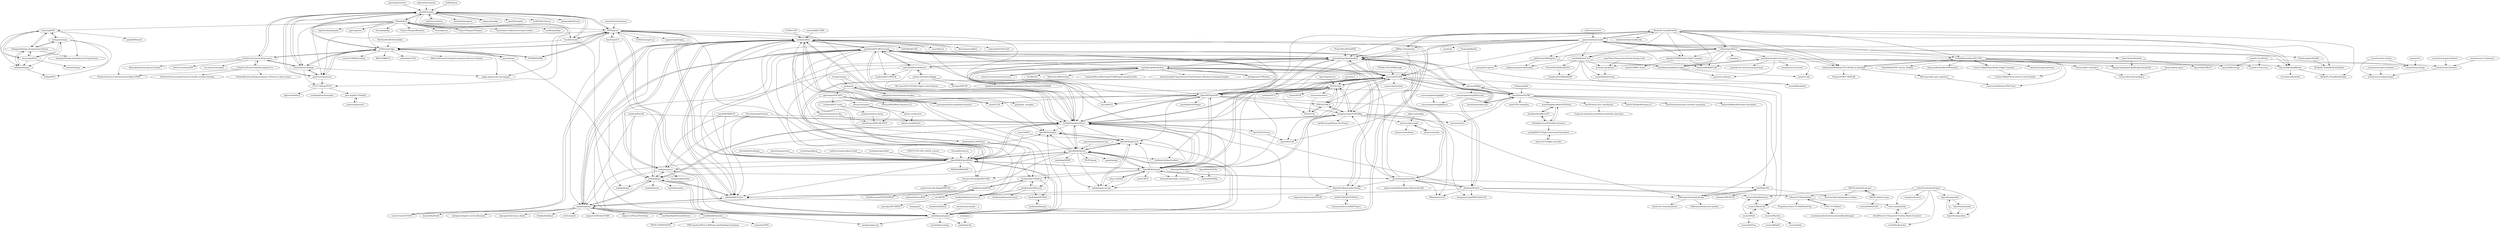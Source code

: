 digraph G {
"rgerum/pylustrator" -> "jonathf/chaospy" ["e"=1]
"tpaviot/oce" -> "DLR-SC/tigl" ["e"=1]
"barbagroup/CFDPython" -> "barbagroup/AeroPython" ["e"=1]
"su2code/SU2" -> "mdolab/adflow" ["e"=1]
"RocketPy-Team/RocketPy" -> "openrocket/openrocket"
"RocketPy-Team/RocketPy" -> "reilleya/openMotor"
"RocketPy-Team/RocketPy" -> "GuidodiPasquo/AeroVECTOR"
"RocketPy-Team/RocketPy" -> "peterdsharpe/AeroSandbox"
"RocketPy-Team/RocketPy" -> "henrystoldt/MAPLEAF"
"RocketPy-Team/RocketPy" -> "SparkyVT/HPR-Rocket-Flight-Computer"
"RocketPy-Team/RocketPy" -> "JSBSim-Team/jsbsim" ["e"=1]
"RocketPy-Team/RocketPy" -> "istellartech/OpenTsiolkovsky" ["e"=1]
"RocketPy-Team/RocketPy" -> "suavecode/SUAVE"
"RocketPy-Team/RocketPy" -> "mathworks/Modeling-TVCd-Rocket-in-Simulink"
"RocketPy-Team/RocketPy" -> "RocketPy-Team/RocketSerializer"
"RocketPy-Team/RocketPy" -> "RocketPy-Team/RocketPaper"
"RocketPy-Team/RocketPy" -> "istellartech/OpenGoddard" ["e"=1]
"RocketPy-Team/RocketPy" -> "davesrocketshop/Rocket"
"RocketPy-Team/RocketPy" -> "sonofeft/RocketCEA"
"JSBSim-Team/jsbsim" -> "peterdsharpe/AeroSandbox" ["e"=1]
"JSBSim-Team/jsbsim" -> "OpenVSP/OpenVSP" ["e"=1]
"JSBSim-Team/jsbsim" -> "suavecode/SUAVE" ["e"=1]
"JSBSim-Team/jsbsim" -> "RocketPy-Team/RocketPy" ["e"=1]
"stanleybak/AeroBenchVVPython" -> "pheidlauf/AeroBenchVV"
"stanleybak/AeroBenchVVPython" -> "EthanJamesLew/f16-flight-dynamics"
"peterdsharpe/AeroSandbox" -> "peterdsharpe/NeuralFoil"
"peterdsharpe/AeroSandbox" -> "suavecode/SUAVE"
"peterdsharpe/AeroSandbox" -> "byuflowlab/FLOWUnsteady"
"peterdsharpe/AeroSandbox" -> "mdolab/OpenAeroStruct"
"peterdsharpe/AeroSandbox" -> "OpenVSP/OpenVSP"
"peterdsharpe/AeroSandbox" -> "camUrban/PteraSoftware"
"peterdsharpe/AeroSandbox" -> "barbagroup/AeroPython"
"peterdsharpe/AeroSandbox" -> "chiefenne/PyAero"
"peterdsharpe/AeroSandbox" -> "sobester/ADRpy"
"peterdsharpe/AeroSandbox" -> "cfsengineering/CEASIOMpy"
"peterdsharpe/AeroSandbox" -> "OpenMDAO/OpenMDAO"
"peterdsharpe/AeroSandbox" -> "OpenMDAO/Aviary"
"peterdsharpe/AeroSandbox" -> "ImperialCollegeLondon/sharpy"
"peterdsharpe/AeroSandbox" -> "mdolab/MACH-Aero"
"peterdsharpe/AeroSandbox" -> "usuaero/MachUpX"
"barbagroup/AeroPython" -> "barbagroup/CFDPython" ["e"=1]
"barbagroup/AeroPython" -> "numerical-mooc/numerical-mooc" ["e"=1]
"barbagroup/AeroPython" -> "peterdsharpe/AeroSandbox"
"barbagroup/AeroPython" -> "mdolab/OpenAeroStruct"
"barbagroup/AeroPython" -> "chiefenne/PyAero"
"barbagroup/AeroPython" -> "suavecode/SUAVE"
"barbagroup/AeroPython" -> "AeroPython/scikit-aero"
"barbagroup/AeroPython" -> "byuflowlab/FLOWUnsteady"
"barbagroup/AeroPython" -> "PyFR/PyFR" ["e"=1]
"barbagroup/AeroPython" -> "su2code/SU2" ["e"=1]
"barbagroup/AeroPython" -> "WaterLily-jl/WaterLily.jl" ["e"=1]
"barbagroup/AeroPython" -> "OpenVSP/OpenVSP"
"barbagroup/AeroPython" -> "UnnamedMoose/BasicOpenFOAMProgrammingTutorials" ["e"=1]
"barbagroup/AeroPython" -> "loliverhennigh/Computational-Fluid-Dynamics-Machine-Learning-Examples" ["e"=1]
"barbagroup/AeroPython" -> "peterdsharpe/NeuralFoil"
"anyoptimization/pymoo" -> "SMTorg/smt" ["e"=1]
"Curious-Nikhil/Tejas-Rocket-Flight-Computer" -> "Curious-Nikhil/Thrust-Vector-Control-Rocket"
"Curious-Nikhil/Tejas-Rocket-Flight-Computer" -> "GuidodiPasquo/AeroVECTOR"
"tirthajyoti/doepy" -> "tirthajyoti/Design-of-experiment-Python"
"tirthajyoti/doepy" -> "tisimst/pyDOE"
"tirthajyoti/doepy" -> "sebhaan/DoEgen"
"tirthajyoti/doepy" -> "statease/dexpy"
"tirthajyoti/doepy" -> "clicumu/pyDOE2"
"tirthajyoti/doepy" -> "relf/pyDOE3"
"PredictiveScienceLab/uq-course" -> "PredictiveScienceLab/data-analytics-se"
"PredictiveScienceLab/uq-course" -> "jonathf/chaospy"
"PredictiveScienceLab/uq-course" -> "simetenn/uncertainpy"
"PredictiveScienceLab/uq-course" -> "PredictiveScienceLab/variational-elliptic-SPDE"
"PredictiveScienceLab/uq-course" -> "SURGroup/UQpy"
"PredictiveScienceLab/uq-course" -> "AlaaLab/deep-learning-uncertainty" ["e"=1]
"PredictiveScienceLab/uq-course" -> "hutec/UncertaintyNN" ["e"=1]
"PredictiveScienceLab/uq-course" -> "cics-nd/cnn-surrogate" ["e"=1]
"mdolab/openconcept" -> "OpenMDAO/pyCycle"
"pydy/pydy" -> "pydy/pydy-tutorial-human-standing"
"pydy/pydy" -> "moorepants/learn-multibody-dynamics"
"pydy/pydy" -> "AeroPython/PyFME"
"pydy/pydy" -> "jgerstmayr/EXUDYN"
"pydy/pydy" -> "OpenMDAO/dymos"
"trelau/pyOCCT" -> "DLR-SC/tigl" ["e"=1]
"SALib/SALib" -> "jonathf/chaospy"
"SALib/SALib" -> "simetenn/uncertainpy"
"SALib/SALib" -> "EmuKit/emukit" ["e"=1]
"SALib/SALib" -> "thouska/spotpy" ["e"=1]
"SALib/SALib" -> "SMTorg/smt"
"SALib/SALib" -> "Project-Platypus/Rhodium" ["e"=1]
"SALib/SALib" -> "Pyomo/pyomo" ["e"=1]
"SALib/SALib" -> "Project-Platypus/Platypus" ["e"=1]
"SALib/SALib" -> "SURGroup/UQpy"
"SALib/SALib" -> "tisimst/pyDOE"
"SALib/SALib" -> "uncertainty-toolbox/uncertainty-toolbox" ["e"=1]
"SALib/SALib" -> "modflowpy/flopy" ["e"=1]
"SALib/SALib" -> "openturns/openturns"
"SALib/SALib" -> "raphaelvallat/pingouin" ["e"=1]
"SALib/SALib" -> "pypest/pyemu" ["e"=1]
"suavecode/SUAVE" -> "OpenVSP/OpenVSP"
"suavecode/SUAVE" -> "peterdsharpe/AeroSandbox"
"suavecode/SUAVE" -> "mdolab/OpenAeroStruct"
"suavecode/SUAVE" -> "cfsengineering/CEASIOMpy"
"suavecode/SUAVE" -> "OpenMDAO/OpenMDAO"
"suavecode/SUAVE" -> "byuflowlab/FLOWUnsteady"
"suavecode/SUAVE" -> "OpenMDAO/Aviary"
"suavecode/SUAVE" -> "suavecode/Tutorials"
"suavecode/SUAVE" -> "sobester/ADRpy"
"suavecode/SUAVE" -> "DLR-SC/tigl"
"suavecode/SUAVE" -> "AeroPython/PyFME"
"suavecode/SUAVE" -> "DARcorporation/xfoil-python"
"suavecode/SUAVE" -> "su2code/SU2" ["e"=1]
"suavecode/SUAVE" -> "DLR-SL/CPACS"
"suavecode/SUAVE" -> "AeroPython/scikit-aero"
"EmuKit/emukit" -> "SMTorg/smt" ["e"=1]
"EmuKit/emukit" -> "jonathf/chaospy" ["e"=1]
"EmuKit/emukit" -> "SURGroup/UQpy" ["e"=1]
"EmuKit/emukit" -> "mdolab/pyoptsparse" ["e"=1]
"mdolab/adflow" -> "mdolab/pygeo"
"mdolab/adflow" -> "mdolab/MACH-Aero"
"mdolab/adflow" -> "mdolab/dafoam"
"mdolab/adflow" -> "ucns3d-team/UCNS3D" ["e"=1]
"mdolab/adflow" -> "mdolab/OpenAeroStruct"
"mdolab/adflow" -> "smdogroup/tacs"
"mdolab/adflow" -> "nasa/CFL3D" ["e"=1]
"mdolab/adflow" -> "mdolab/pyoptsparse"
"mdolab/adflow" -> "OpenMDAO/mphys"
"mdolab/adflow" -> "nasa/cfdtools" ["e"=1]
"mdolab/adflow" -> "byuflowlab/FLOWUnsteady"
"mdolab/adflow" -> "flexi-framework/flexi" ["e"=1]
"mdolab/adflow" -> "andrealani/COOLFluiD" ["e"=1]
"mdolab/adflow" -> "CaNS-World/CaNS" ["e"=1]
"mdolab/adflow" -> "mdolab/pyhyp"
"ytiurin/html5tooltipsjs" -> "OpenMDAO/OpenMDAO" ["e"=1]
"simupy/simupy" -> "pydy/pydy" ["e"=1]
"simupy/simupy" -> "mdolab/OpenAeroStruct" ["e"=1]
"OpenMDAO/dymos" -> "OpenMDAO/OpenMDAO"
"OpenMDAO/dymos" -> "OpenMDAO/pyCycle"
"OpenMDAO/dymos" -> "mdolab/OpenAeroStruct"
"OpenMDAO/dymos" -> "mdolab/pyoptsparse"
"OpenMDAO/dymos" -> "mdolab/adflow"
"OpenMDAO/dymos" -> "OpenMDAO/mphys"
"OpenMDAO/dymos" -> "mdolab/openconcept"
"OpenMDAO/dymos" -> "OpenMDAO/Aviary"
"OpenMDAO/dymos" -> "mdolab/pyXDSM"
"OpenMDAO/dymos" -> "istellartech/OpenGoddard" ["e"=1]
"OpenMDAO/dymos" -> "mdolab/dafoam"
"OpenMDAO/dymos" -> "PSOPT/psopt" ["e"=1]
"OpenMDAO/dymos" -> "mdolab/MACH-Aero"
"OpenMDAO/dymos" -> "mdolab/pygeo"
"OpenMDAO/dymos" -> "mpopt/mpopt" ["e"=1]
"jaden/totp-generator" -> "OpenMDAO/OpenMDAO" ["e"=1]
"uqfoundation/mystic" -> "jonathf/chaospy" ["e"=1]
"mdolab/dafoam" -> "mdolab/adflow"
"mdolab/dafoam" -> "mdolab/MACH-Aero"
"mdolab/dafoam" -> "byuflowlab/FLOWUnsteady"
"mdolab/dafoam" -> "ucns3d-team/UCNS3D" ["e"=1]
"mdolab/dafoam" -> "argonne-lcf/PythonFOAM" ["e"=1]
"mdolab/dafoam" -> "argonne-lcf/TensorFlowFoam" ["e"=1]
"mdolab/dafoam" -> "unicfdlab/libAcoustics"
"mdolab/dafoam" -> "mdolab/pygeo"
"mdolab/dafoam" -> "mdolab/pyoptsparse"
"mdolab/dafoam" -> "unicfdlab/hybridCentralSolvers" ["e"=1]
"mdolab/dafoam" -> "hystrath/hyStrath" ["e"=1]
"mdolab/dafoam" -> "airshaper/adaptive-mesh-refinement"
"mdolab/dafoam" -> "damogranlabs/classy_blocks" ["e"=1]
"mdolab/dafoam" -> "fluiddyn/fluidfoam" ["e"=1]
"mdolab/dafoam" -> "enGits/engrid" ["e"=1]
"MatthewReid854/reliability" -> "SURGroup/UQpy" ["e"=1]
"tirthajyoti/Design-of-experiment-Python" -> "tisimst/pyDOE"
"tirthajyoti/Design-of-experiment-Python" -> "tirthajyoti/doepy"
"tirthajyoti/Design-of-experiment-Python" -> "clicumu/pyDOE2"
"tirthajyoti/Design-of-experiment-Python" -> "sebhaan/DoEgen"
"tirthajyoti/Design-of-experiment-Python" -> "fcampelo/Design-and-Analysis-of-Experiments"
"AeroPython/Curso_AeroPython" -> "Grupo-de-modelado-probabilista/modelado_bayesiano"
"purdue-biorobotics/flappy" -> "camUrban/PteraSoftware"
"purdue-biorobotics/flappy" -> "fdcl-gwu/FWUAV"
"purdue-biorobotics/flappy" -> "xijunke/Conceptual-design-and-application-of-insect-bioinspired-FWMAV"
"purdue-biorobotics/flappy" -> "ML-Lab-of-SLU-EE/LIAC-Flight-Control-System"
"IDEALLab/airfoil-opt-gan" -> "IDEALLab/bezier-gan"
"IDEALLab/airfoil-opt-gan" -> "usuaero/AirfoilDatabase"
"IDEALLab/airfoil-opt-gan" -> "The-Fonz/xfoil-optimization-toolbox"
"OpenMDAO/mphys" -> "OpenMDAO/pyCycle"
"mdolab/pygeo" -> "mdolab/adflow"
"mdolab/pygeo" -> "mdolab/pyoptsparse"
"mdolab/pygeo" -> "mdolab/MACH-Aero"
"mdolab/pygeo" -> "smdogroup/tacs"
"mdolab/pygeo" -> "mdolab/OpenAeroStruct"
"mdolab/pygeo" -> "mdolab/pyspline"
"mdolab/pygeo" -> "mdolab/idwarp"
"mdolab/pygeo" -> "mdolab/pyhyp"
"mdolab/pygeo" -> "mdolab/dafoam"
"tisimst/pyDOE" -> "tirthajyoti/Design-of-experiment-Python"
"tisimst/pyDOE" -> "tirthajyoti/doepy"
"tisimst/pyDOE" -> "clicumu/pyDOE2"
"tisimst/pyDOE" -> "sebhaan/DoEgen"
"tisimst/pyDOE" -> "fcampelo/Design-and-Analysis-of-Experiments"
"tisimst/pyDOE" -> "sahilm89/lhsmdu"
"SparkyVT/HPR-Rocket-Flight-Computer" -> "henrystoldt/MAPLEAF"
"SparkyVT/HPR-Rocket-Flight-Computer" -> "rnickel1/HRAP_Source"
"sonofeft/RocketCEA" -> "mvernacc/proptools"
"sonofeft/RocketCEA" -> "sonofeft/RocketProps"
"sonofeft/RocketCEA" -> "PurdueH2Lab/MatlabCEA"
"sonofeft/RocketCEA" -> "psas/liquid-propellant-engine"
"sonofeft/RocketCEA" -> "sonofeft/RocketIsp"
"sonofeft/RocketCEA" -> "Progdrasil/CEAMatlabAPI"
"reilleya/openMotor" -> "RocketPy-Team/RocketPy"
"reilleya/openMotor" -> "openrocket/openrocket"
"reilleya/openMotor" -> "GuidodiPasquo/AeroVECTOR"
"reilleya/openMotor" -> "davesrocketshop/Rocket"
"reilleya/openMotor" -> "mathworks/Modeling-TVCd-Rocket-in-Simulink"
"reilleya/openMotor" -> "Projeto-Jupiter/SolidPy"
"reilleya/openMotor" -> "sonofeft/RocketCEA"
"reilleya/openMotor" -> "mvernacc/proptools"
"reilleya/openMotor" -> "cmflannery/openrocketengine"
"reilleya/openMotor" -> "gNSortino/OSREngines"
"reilleya/openMotor" -> "psas/liquid-propellant-engine"
"reilleya/openMotor" -> "SparkyVT/HPR-Rocket-Flight-Computer"
"reilleya/openMotor" -> "SpaceTeam/uHoubolt"
"reilleya/openMotor" -> "psas/liquid-engine-test-stand"
"reilleya/openMotor" -> "esa/pykep" ["e"=1]
"mdolab/pyoptsparse" -> "mdolab/pygeo"
"mdolab/pyoptsparse" -> "mdolab/adflow"
"mdolab/pyoptsparse" -> "OpenMDAO/OpenMDAO"
"mdolab/pyoptsparse" -> "mdolab/MACH-Aero"
"mdolab/pyoptsparse" -> "OpenMDAO/dymos"
"mdolab/pyoptsparse" -> "mdolab/OpenAeroStruct"
"mdolab/pyoptsparse" -> "mdolab/dafoam"
"mdolab/pyoptsparse" -> "smdogroup/paropt"
"mdolab/pyoptsparse" -> "smdogroup/tacs"
"mdolab/pyoptsparse" -> "OpenMDAO/pyCycle"
"mdolab/pyoptsparse" -> "SMTorg/smt"
"mdolab/pyoptsparse" -> "madebr/pyOpt"
"mdolab/pyoptsparse" -> "OpenMDAO/mphys"
"mdolab/pyoptsparse" -> "jacobwilliams/slsqp" ["e"=1]
"smdogroup/tacs" -> "smdogroup/funtofem"
"smdogroup/tacs" -> "mdolab/adflow"
"smdogroup/tacs" -> "smdogroup/paropt"
"smdogroup/tacs" -> "mdolab/pygeo"
"mid2SUPAERO/GEBTAero" -> "bennames/AeroComBAT-Project"
"byuflowlab/FLOWVPM.jl" -> "byuflowlab/FLOWUnsteady"
"byuflowlab/FLOWVPM.jl" -> "byuflowlab/VortexLattice.jl"
"byuflowlab/FLOWVPM.jl" -> "byuflowlab/CCBlade.jl"
"mdolab/pyXDSM" -> "mdolab/openconcept"
"cfsengineering/CEASIOMpy" -> "geoffreynyaga/Kenya-One-Project"
"cfsengineering/CEASIOMpy" -> "DLR-SC/tigl"
"cfsengineering/CEASIOMpy" -> "mdolab/OpenAeroStruct"
"cfsengineering/CEASIOMpy" -> "airinnova/pytornado"
"cfsengineering/CEASIOMpy" -> "cfsengineering/GMSH-Airfoil-2D"
"cfsengineering/CEASIOMpy" -> "Mikekiely/wuFoil"
"cfsengineering/CEASIOMpy" -> "DLR-SL/CPACS"
"cfsengineering/CEASIOMpy" -> "OpenMDAO/Aviary"
"cfsengineering/CEASIOMpy" -> "partmor/ezaero"
"cfsengineering/CEASIOMpy" -> "suavecode/SUAVE"
"sobester/ADRpy" -> "convexengineering/SPaircraft"
"sobester/ADRpy" -> "usuaero/MachUpX"
"sobester/ADRpy" -> "peterdsharpe/AeroSandbox"
"sobester/ADRpy" -> "AeroPython/PyFME"
"nasa/T-MATS" -> "OpenMDAO/pyCycle" ["e"=1]
"nasa/T-MATS" -> "OpenMDAO/OpenMDAO" ["e"=1]
"pydy/pydy-tutorial-human-standing" -> "pydy/pydy"
"pydy/pydy-tutorial-human-standing" -> "pydy/pydy_examples"
"oncebot/pushbar.js" -> "OpenMDAO/OpenMDAO" ["e"=1]
"usuaero/MachUpX" -> "usuaero/Pylot"
"usuaero/MachUpX" -> "usuaero/AirfoilDatabase"
"usuaero/MachUpX" -> "usuaero/MachUp"
"cotri/BEMT" -> "kegiljarhus/pyBEMT"
"cotri/BEMT" -> "jamesjhu/APC2BEM"
"DARcorporation/xfoil-python" -> "leal26/AeroPy"
"DARcorporation/xfoil-python" -> "daniel-de-vries/xfoil-python"
"DARcorporation/xfoil-python" -> "DARcorporation/xrotor-python"
"chiefenne/PyAero" -> "peterdsharpe/NeuralFoil"
"chiefenne/PyAero" -> "peterdsharpe/AeroSandbox"
"chiefenne/PyAero" -> "mdolab/OpenAeroStruct"
"chiefenne/PyAero" -> "DARcorporation/xfoil-python"
"chiefenne/PyAero" -> "NAnand-TUD/parablade"
"chiefenne/PyAero" -> "Mikekiely/wuFoil"
"chiefenne/PyAero" -> "usuaero/AirfoilDatabase"
"chiefenne/PyAero" -> "cfsengineering/GMSH-Airfoil-2D"
"chiefenne/PyAero" -> "mdolab/MACH-Aero"
"oresat/oresat-c3-hardware" -> "oresat/oresat-batteries"
"pheidlauf/AeroBenchVV" -> "stanleybak/AeroBenchVVPython"
"pheidlauf/AeroBenchVV" -> "EthanJamesLew/f16-flight-dynamics"
"turbo-sim/AxialOpt" -> "DavidPoves/11-Parameters-Turbine-Blade-Generator"
"SURGroup/UQpy" -> "jonathf/chaospy"
"SURGroup/UQpy" -> "pymor/pymor" ["e"=1]
"SURGroup/UQpy" -> "simetenn/uncertainpy"
"SURGroup/UQpy" -> "SMTorg/smt"
"SURGroup/UQpy" -> "PyDMD/PyDMD" ["e"=1]
"SURGroup/UQpy" -> "Crunch-UQ4MI/neuraluq" ["e"=1]
"SURGroup/UQpy" -> "openturns/openturns"
"SURGroup/UQpy" -> "PredictiveScienceLab/uq-course"
"SURGroup/UQpy" -> "pygpc-polynomial-chaos/pygpc"
"SURGroup/UQpy" -> "RBniCS/RBniCS" ["e"=1]
"SURGroup/UQpy" -> "sandialabs/UQTk"
"SURGroup/UQpy" -> "Willcox-Research-Group/rom-operator-inference-Python3" ["e"=1]
"UCL-CCS/EasyVVUQ" -> "wedeling/EasySurrogate"
"UCL-CCS/EasyVVUQ" -> "psnc-qcg/QCG-PilotJob"
"UCL-CCS/EasyVVUQ" -> "djgroen/FabSim3"
"melanz/cantilever-beam" -> "tmuellersim/MATLAB-ANCF"
"rserban/ANCF_beam" -> "tmuellersim/MATLAB-ANCF"
"rserban/ANCF_beam" -> "melanz/cantilever-beam"
"projectchrono/chrono-flex" -> "tmuellersim/MATLAB-ANCF"
"oresat/oresat-adcs-hardware" -> "oresat/oresat-magnetorquer"
"hysterr/F16-flight-controller" -> "parthp08/F16-Flight-Control-and-Simulation"
"fast-aircraft-design/FAST-OAD" -> "supaero-aircraft-design/FAST-GA"
"multiscale/muscle3" -> "psnc-qcg/QCG-PilotJob"
"psnc-qcg/QCG-PilotJob" -> "multiscale/muscle3"
"oresat/oresat-gps-hardware" -> "oresat/oresat-batteries"
"convexengineering/gpkit" -> "convexengineering/gplibrary"
"esa/pygmo2" -> "mdolab/pyoptsparse" ["e"=1]
"DLR-SC/tigl" -> "DLR-SL/CPACS"
"DLR-SC/tigl" -> "DLR-SC/tixi"
"DLR-SC/tigl" -> "cfsengineering/CEASIOMpy"
"DLR-SC/tigl" -> "trelau/pyOCCT" ["e"=1]
"DLR-SC/tigl" -> "trelau/AFEM" ["e"=1]
"DLR-SC/tigl" -> "mdolab/OpenAeroStruct"
"DLR-SC/tigl" -> "rcenvironment/rce"
"DLR-SC/tigl" -> "OpenVSP/OpenVSP"
"DLR-SC/tigl" -> "aqreed/PyVLM"
"DLR-SC/tigl" -> "suavecode/SUAVE"
"numerical-mooc/numerical-mooc" -> "barbagroup/AeroPython" ["e"=1]
"jonathf/chaospy" -> "simetenn/uncertainpy"
"jonathf/chaospy" -> "UCL-CCS/EasyVVUQ"
"jonathf/chaospy" -> "SURGroup/UQpy"
"jonathf/chaospy" -> "PredictiveScienceLab/uq-course"
"jonathf/chaospy" -> "SALib/SALib"
"jonathf/chaospy" -> "openturns/openturns"
"jonathf/chaospy" -> "pygpc-polynomial-chaos/pygpc"
"jonathf/chaospy" -> "SMTorg/smt"
"jonathf/chaospy" -> "lmfit/uncertainties" ["e"=1]
"jonathf/chaospy" -> "sandialabs/pyapprox"
"jonathf/chaospy" -> "EmuKit/emukit" ["e"=1]
"jonathf/chaospy" -> "sigma-py/quadpy" ["e"=1]
"jonathf/chaospy" -> "jonathf/numpoly"
"jonathf/chaospy" -> "SciML/PolyChaos.jl"
"jonathf/chaospy" -> "joshspeagle/dynesty" ["e"=1]
"tpaviot/pythonocc" -> "DLR-SC/tigl" ["e"=1]
"lmfit/lmfit-py" -> "jonathf/chaospy" ["e"=1]
"ucns3d-team/UCNS3D" -> "mdolab/adflow" ["e"=1]
"byuflowlab/FLOWUnsteady" -> "byuflowlab/FLOWVPM.jl"
"byuflowlab/FLOWUnsteady" -> "byuflowlab/FLOWVLM"
"byuflowlab/FLOWUnsteady" -> "ImperialCollegeLondon/sharpy"
"byuflowlab/FLOWUnsteady" -> "mdolab/OpenAeroStruct"
"byuflowlab/FLOWUnsteady" -> "mdolab/dafoam"
"byuflowlab/FLOWUnsteady" -> "peterdsharpe/AeroSandbox"
"byuflowlab/FLOWUnsteady" -> "byuflowlab/CCBlade.jl"
"byuflowlab/FLOWUnsteady" -> "mdolab/adflow"
"byuflowlab/FLOWUnsteady" -> "mdolab/MACH-Aero"
"byuflowlab/FLOWUnsteady" -> "unicfdlab/libAcoustics"
"byuflowlab/FLOWUnsteady" -> "byuflowlab/VortexLattice.jl"
"byuflowlab/FLOWUnsteady" -> "OpenMDAO/Aviary"
"byuflowlab/FLOWUnsteady" -> "OpenMDAO/mphys"
"byuflowlab/FLOWUnsteady" -> "camUrban/PteraSoftware"
"byuflowlab/FLOWUnsteady" -> "suavecode/SUAVE"
"camUrban/PteraSoftware" -> "purdue-biorobotics/flappy"
"camUrban/PteraSoftware" -> "byuflowlab/FLOWUnsteady"
"camUrban/PteraSoftware" -> "peterdsharpe/AeroSandbox"
"camUrban/PteraSoftware" -> "ImperialCollegeLondon/sharpy"
"camUrban/PteraSoftware" -> "mdolab/OpenAeroStruct"
"camUrban/PteraSoftware" -> "byuflowlab/FLOWVLM"
"camUrban/PteraSoftware" -> "mdolab/MACH-Aero"
"GuidodiPasquo/AeroVECTOR" -> "fszewczyk/tvc-simulator"
"GuidodiPasquo/AeroVECTOR" -> "davesrocketshop/Rocket"
"GuidodiPasquo/AeroVECTOR" -> "Curious-Nikhil/Tejas-Rocket-Flight-Computer"
"GuidodiPasquo/AeroVECTOR" -> "mathworks/Modeling-TVCd-Rocket-in-Simulink"
"GuidodiPasquo/AeroVECTOR" -> "cameronw2002/Anvil-PID-Tuner"
"GuidodiPasquo/AeroVECTOR" -> "Curious-Nikhil/Thrust-Vector-Control-Rocket"
"GuidodiPasquo/AeroVECTOR" -> "bdureau/RocketMotorPIDGimbal"
"GuidodiPasquo/AeroVECTOR" -> "intensite/morgan-firmware"
"GuidodiPasquo/AeroVECTOR" -> "djangovanderplas/LiquidEngineSizingTool"
"GuidodiPasquo/AeroVECTOR" -> "TobiasRothlin/TVC_Sytem_Arduino"
"GuidodiPasquo/AeroVECTOR" -> "henrystoldt/MAPLEAF"
"jgerstmayr/EXUDYN" -> "rserban/ANCF_beam"
"jgerstmayr/EXUDYN" -> "projectchrono/chrono-flex"
"jgerstmayr/EXUDYN" -> "mbsim-env/mbsim"
"jgerstmayr/EXUDYN" -> "HSamei/MultiBody-Dynamics-LG"
"jgerstmayr/EXUDYN" -> "byuflowlab/GXBeam.jl"
"jgerstmayr/EXUDYN" -> "moorepants/learn-multibody-dynamics"
"OpenMDAO/pyCycle" -> "mdolab/openconcept"
"OpenMDAO/pyCycle" -> "OpenMDAO/mphys"
"OpenMDAO/pyCycle" -> "OpenMDAO/dymos"
"mdolab/MACH-Aero" -> "mdolab/adflow"
"mdolab/MACH-Aero" -> "mdolab/pygeo"
"mdolab/MACH-Aero" -> "mdolab/dafoam"
"byuflowlab/GXBeam.jl" -> "byuflowlab/SNOW.jl"
"byuflowlab/GXBeam.jl" -> "byuflowlab/CCBlade.jl"
"byuflowlab/GXBeam.jl" -> "byuflowlab/VortexLattice.jl"
"byuflowlab/GXBeam.jl" -> "byuflowlab/Aeroelasticity.jl"
"usuaero/AirfoilDatabase" -> "usuaero/MachUpX"
"BPS-space/bps-space.github.io" -> "cameronw2002/Anvil-PID-Tuner"
"airinnova/airfoils" -> "airinnova/pytornado"
"kegiljarhus/pyBEMT" -> "cotri/BEMT"
"kegiljarhus/pyBEMT" -> "mihasm/Python-BEM"
"kegiljarhus/pyBEMT" -> "byuflowlab/CCBlade.jl"
"kegiljarhus/pyBEMT" -> "DanWeitsman/VSP2WOPWOP"
"PredictiveScienceLab/data-analytics-se" -> "PredictiveScienceLab/uq-course"
"PredictiveScienceLab/data-analytics-se" -> "PurdueMechanicalEngineering/me-239-intro-to-data-science"
"PredictiveScienceLab/data-analytics-se" -> "PredictiveScienceLab/advanced-scientific-machine-learning"
"PredictiveScienceLab/data-analytics-se" -> "PredictiveScienceLab/variational-elliptic-SPDE"
"PurdueH2Lab/MatlabCEA" -> "Progdrasil/CEAMatlabAPI"
"NAnand-TUD/parablade" -> "GTSL-UC/T-Blade3"
"NAnand-TUD/parablade" -> "turbo-sim/AxialOpt"
"NAnand-TUD/parablade" -> "Propulsion-Power-TU-Delft/NiceProp"
"psas/lv3.0-airframe" -> "psas/lv3.0-recovery"
"psas/lv3.0-airframe" -> "oresat/oresat-design"
"psas/lv3.0-airframe" -> "psas/100km-design"
"usuaero/Pylot" -> "usuaero/MachUpX"
"usuaero/Pylot" -> "usuaero/AirfoilDatabase"
"usuaero/Pylot" -> "usuaero/PyProp"
"nasa/Three-Dimensional-Nozzle-Design-Code" -> "mvernacc/proptools" ["e"=1]
"airinnova/pytornado" -> "airinnova/airfoils"
"airinnova/pytornado" -> "airinnova/aeroframe"
"IDEALLab/bezier-gan" -> "wchen459/PaDGAN"
"IDEALLab/bezier-gan" -> "IDEALLab/airfoil-opt-gan"
"OpenMDAO/POEMs" -> "whatsopt/XDSMjs"
"sonofeft/RocketProps" -> "sonofeft/RocketIsp"
"orbitersim/orbiter" -> "openrocket/openrocket" ["e"=1]
"sunflower-land/sunflower-land" -> "OpenMDAO/OpenMDAO" ["e"=1]
"sebhaan/DoEgen" -> "relf/pyDOE3"
"sebhaan/DoEgen" -> "tirthajyoti/Design-of-experiment-Python"
"OpenVSP/OpenVSP" -> "suavecode/SUAVE"
"OpenVSP/OpenVSP" -> "OpenMDAO/OpenMDAO"
"OpenVSP/OpenVSP" -> "mdolab/OpenAeroStruct"
"OpenVSP/OpenVSP" -> "peterdsharpe/AeroSandbox"
"OpenVSP/OpenVSP" -> "cfsengineering/CEASIOMpy"
"OpenVSP/OpenVSP" -> "OpenMDAO/Aviary"
"OpenVSP/OpenVSP" -> "DLR-SC/tigl"
"OpenVSP/OpenVSP" -> "byuflowlab/FLOWUnsteady"
"OpenVSP/OpenVSP" -> "nasa/CFL3D" ["e"=1]
"OpenVSP/OpenVSP" -> "mdolab/adflow"
"OpenVSP/OpenVSP" -> "OpenMDAO/pyCycle"
"OpenVSP/OpenVSP" -> "su2code/SU2" ["e"=1]
"OpenVSP/OpenVSP" -> "DARcorporation/xfoil-python"
"OpenVSP/OpenVSP" -> "nasa/OpenVSP3Plugin"
"OpenVSP/OpenVSP" -> "DLR-SL/CPACS"
"Prograda/Skybolt" -> "peterdsharpe/AeroSandbox" ["e"=1]
"Prograda/Skybolt" -> "AeroPython/PyFME" ["e"=1]
"lindemer/baldr" -> "AeroPython/PyFME" ["e"=1]
"simetenn/uncertainpy" -> "jonathf/chaospy"
"simetenn/uncertainpy" -> "pygpc-polynomial-chaos/pygpc"
"simetenn/uncertainpy" -> "PredictiveScienceLab/uq-course"
"simetenn/uncertainpy" -> "UCL-CCS/EasyVVUQ"
"simetenn/uncertainpy" -> "SURGroup/UQpy"
"simetenn/uncertainpy" -> "openturns/openturns"
"nicinabox/superslides" -> "OpenMDAO/OpenMDAO" ["e"=1]
"gNSortino/OSREngines" -> "psas/pintle-injector"
"gNSortino/OSREngines" -> "psas/liquid-propellant-engine"
"gNSortino/OSREngines" -> "cmflannery/openrocketengine"
"SteveDoyle2/pyNastran" -> "mdolab/OpenAeroStruct" ["e"=1]
"SteveDoyle2/pyNastran" -> "OpenMDAO/OpenMDAO" ["e"=1]
"SteveDoyle2/pyNastran" -> "smdogroup/tacs" ["e"=1]
"davesrocketshop/Rocket" -> "icl-rocketry/RocketPy"
"davesrocketshop/Rocket" -> "RocketPy-Team/RocketPaper"
"TUDelft-CNS-ATM/bluesky" -> "suavecode/SUAVE" ["e"=1]
"mechmotum/cyipopt" -> "mdolab/pyoptsparse" ["e"=1]
"mathworks/Modeling-TVCd-Rocket-in-Simulink" -> "GuidodiPasquo/AeroVECTOR"
"mathworks/Modeling-TVCd-Rocket-in-Simulink" -> "BPS-space/bps-space.github.io"
"mathworks/Modeling-TVCd-Rocket-in-Simulink" -> "Vinayak-D/MOC-MATLAB"
"dme65/pySOT" -> "SMTorg/smt" ["e"=1]
"dme65/pySOT" -> "mdolab/pyoptsparse" ["e"=1]
"DavidPoves/11-Parameters-Turbine-Blade-Generator" -> "aw329/desktop-dns"
"DavidPoves/11-Parameters-Turbine-Blade-Generator" -> "turbo-sim/AxialOpt"
"CGNS/CGNS" -> "mdolab/adflow" ["e"=1]
"psas/liquid-engine-test-stand" -> "psas/100km-design"
"psas/liquid-engine-test-stand" -> "psas/lv4-mdo"
"psas/liquid-engine-test-stand" -> "psas/lv3.0-recovery"
"psas/liquid-engine-test-stand" -> "psas/liquid-propellant-engine"
"psas/liquid-engine-test-stand" -> "oresat/oresat-batteries"
"psas/liquid-engine-test-stand" -> "psas/electric-feed-system-prototype"
"psas/liquid-engine-test-stand" -> "psas/tsar-software"
"psas/liquid-engine-test-stand" -> "oresat/oresat-structure" ["e"=1]
"nikhil-sethi/xflrpy" -> "airinnova/pytornado"
"DLR-SL/CPACS" -> "DLR-SC/tigl"
"DLR-SL/CPACS" -> "DLR-SC/tixi"
"DLR-SL/CPACS" -> "cfsengineering/CEASIOMpy"
"mbsim-env/mbsim" -> "mbsim-env/hdf5serie"
"mbsim-env/mbsim" -> "mbsim-env/fmatvec"
"parthp08/F16-Flight-Control-and-Simulation" -> "hysterr/F16-flight-controller"
"mbsim-env/fmatvec" -> "mbsim-env/hdf5serie"
"DLR-SC/tixi" -> "DLR-SL/CPACS"
"byuflowlab/SNOW.jl" -> "byuflowlab/Snopt.jl"
"EthanJamesLew/f16-flight-dynamics" -> "pheidlauf/AeroBenchVV"
"EthanJamesLew/f16-flight-dynamics" -> "stanleybak/AeroBenchVVPython"
"EthanJamesLew/f16-flight-dynamics" -> "parthp08/F16-Flight-Control-and-Simulation"
"nasa/NASTRAN-95" -> "mdolab/OpenAeroStruct" ["e"=1]
"nasa/NASTRAN-95" -> "OpenMDAO/OpenMDAO" ["e"=1]
"nasa/NASTRAN-95" -> "smdogroup/tacs" ["e"=1]
"unicfdlab/libAcoustics" -> "FWH-equation/Ffowcs-Williams-and-Hawkings-Equations"
"unicfdlab/libAcoustics" -> "weiqishen/FWH"
"unicfdlab/libAcoustics" -> "WENO-OF/WENOEXT" ["e"=1]
"AeroPython/PyFME" -> "AeroPython/scikit-aero"
"AeroPython/PyFME" -> "AlexS12/FlightMechanics.jl"
"AeroPython/PyFME" -> "aqreed/PyVLM"
"AeroPython/PyFME" -> "AeroPython/Curso_AeroPython"
"AeroPython/PyFME" -> "sobester/ADRpy"
"AeroPython/PyFME" -> "AeroPython/awesome-scientific-computing"
"AeroPython/PyFME" -> "DanIsraelMalta/Helicopter-Simulation" ["e"=1]
"AeroPython/PyFME" -> "partmor/ezaero"
"AeroPython/PyFME" -> "nasa/GTM_DesignSim" ["e"=1]
"AeroPython/PyFME" -> "suavecode/SUAVE"
"AeroPython/PyFME" -> "leal26/AeroPy"
"AeroPython/PyFME" -> "stanleybak/AeroBenchVVPython"
"Project-Platypus/Platypus" -> "SALib/SALib" ["e"=1]
"CERTCC/CVE-2021-44228_scanner" -> "OpenMDAO/OpenMDAO" ["e"=1]
"juanmanzanero/fastest-lap" -> "OpenMDAO/dymos" ["e"=1]
"tumaer/JAXFLUIDS" -> "mdolab/adflow" ["e"=1]
"Projeto-Jupiter/SolidPy" -> "RocketPy-Team/RocketSerializer"
"openturns/openturns" -> "jonathf/chaospy"
"openturns/openturns" -> "UCL-CCS/EasyVVUQ"
"openturns/openturns" -> "simetenn/uncertainpy"
"openturns/openturns" -> "SURGroup/UQpy"
"psas/liquid-propellant-engine" -> "psas/lv4-mdo"
"psas/liquid-propellant-engine" -> "psas/liquid-engine-test-stand"
"psas/liquid-propellant-engine" -> "psas/tsar-software"
"leal26/AeroPy" -> "DARcorporation/xfoil-python"
"leal26/AeroPy" -> "The-Fonz/xfoil-optimization-toolbox"
"leal26/AeroPy" -> "mdolab/CMPLXFOIL"
"bennames/AeroComBAT-Project" -> "mid2SUPAERO/GEBTAero"
"rcenvironment/rce" -> "DLR-SC/tixi"
"fszewczyk/tvc-simulator" -> "fszewczyk/rocket-landing-rl"
"ProjectPhysX/FluidX3D" -> "peterdsharpe/AeroSandbox" ["e"=1]
"OpenOrion/turbodesigner" -> "turbo-sim/AxialOpt"
"OpenOrion/turbodesigner" -> "DavidPoves/11-Parameters-Turbine-Blade-Generator"
"OpenOrion/turbodesigner" -> "nasa/pyturbo-aero"
"OpenOrion/turbodesigner" -> "aw329/desktop-dns"
"OpenOrion/turbodesigner" -> "OpenOrion/parafoil"
"OpenOrion/turbodesigner" -> "NAnand-TUD/parablade"
"OpenOrion/turbodesigner" -> "OpenOrion/paraflow"
"mvernacc/proptools" -> "sonofeft/RocketProps"
"mathLab/PyGeM" -> "mdolab/dafoam" ["e"=1]
"mathLab/PyGeM" -> "mdolab/pygeo" ["e"=1]
"mathLab/PyGeM" -> "mdolab/OpenAeroStruct" ["e"=1]
"whatsopt/WhatsOpt" -> "whatsopt/XDSMjs"
"whatsopt/WhatsOpt" -> "whatsopt/openmdao_extensions"
"OpenVOGEL/Tucan" -> "aqreed/PyVLM"
"mdolab/OpenAeroStruct" -> "cfsengineering/CEASIOMpy"
"mdolab/OpenAeroStruct" -> "mdolab/adflow"
"mdolab/OpenAeroStruct" -> "OpenMDAO/OpenMDAO"
"mdolab/OpenAeroStruct" -> "byuflowlab/FLOWUnsteady"
"mdolab/OpenAeroStruct" -> "suavecode/SUAVE"
"mdolab/OpenAeroStruct" -> "mdolab/pygeo"
"mdolab/OpenAeroStruct" -> "mdolab/openconcept"
"mdolab/OpenAeroStruct" -> "OpenMDAO/Aviary"
"mdolab/OpenAeroStruct" -> "mdolab/MACH-Aero"
"mdolab/OpenAeroStruct" -> "OpenVSP/OpenVSP"
"mdolab/OpenAeroStruct" -> "peterdsharpe/AeroSandbox"
"mdolab/OpenAeroStruct" -> "OpenMDAO/dymos"
"mdolab/OpenAeroStruct" -> "OpenMDAO/mphys"
"mdolab/OpenAeroStruct" -> "OpenMDAO/pyCycle"
"mdolab/OpenAeroStruct" -> "OpenVOGEL/Tucan"
"fszewczyk/ray-space" -> "fszewczyk/rocket-landing-rl"
"usuaero/MachUp" -> "usuaero/BladeX"
"usuaero/MachUp" -> "usuaero/Optix"
"byuflowlab/CCBlade.jl" -> "byuflowlab/SNOW.jl"
"byuflowlab/CCBlade.jl" -> "byuflowlab/VortexLattice.jl"
"byuflowlab/CCBlade.jl" -> "kegiljarhus/pyBEMT"
"byuflowlab/CCBlade.jl" -> "byuflowlab/GXBeam.jl"
"oresat/reaction-wheels" -> "oresat/oresat-magnetorquer"
"oresat/reaction-wheels" -> "oresat/oresat-design"
"OpenOrion/parafoil" -> "OpenOrion/paraflow"
"OpenOrion/parafoil" -> "OpenOrion/meshql"
"SpaceTeam/uHoubolt" -> "SpaceTeam/ORLEG"
"SpaceTeam/uHoubolt" -> "djangovanderplas/LiquidEngineSizingTool"
"byuflowlab/VortexLattice.jl" -> "byuflowlab/Xfoil.jl"
"psas/av4-fc" -> "oresat/oresat-design"
"clicumu/pyDOE2" -> "tisimst/pyDOE"
"clicumu/pyDOE2" -> "tirthajyoti/Design-of-experiment-Python"
"clicumu/pyDOE2" -> "tirthajyoti/doepy"
"clicumu/pyDOE2" -> "sebhaan/DoEgen"
"clicumu/pyDOE2" -> "statease/dexpy"
"openrocket/openrocket" -> "RocketPy-Team/RocketPy"
"openrocket/openrocket" -> "reilleya/openMotor"
"openrocket/openrocket" -> "GuidodiPasquo/AeroVECTOR"
"openrocket/openrocket" -> "suavecode/SUAVE"
"openrocket/openrocket" -> "davesrocketshop/Rocket"
"openrocket/openrocket" -> "JSBSim-Team/jsbsim" ["e"=1]
"openrocket/openrocket" -> "nasa/trick" ["e"=1]
"openrocket/openrocket" -> "SparkyVT/HPR-Rocket-Flight-Computer"
"openrocket/openrocket" -> "OpenVSP/OpenVSP"
"openrocket/openrocket" -> "sonofeft/RocketCEA"
"openrocket/openrocket" -> "peterdsharpe/AeroSandbox"
"openrocket/openrocket" -> "mathworks/Modeling-TVCd-Rocket-in-Simulink"
"openrocket/openrocket" -> "OpenMDAO/OpenMDAO"
"openrocket/openrocket" -> "henrystoldt/MAPLEAF"
"openrocket/openrocket" -> "gNSortino/OSREngines"
"sigma-py/quadpy" -> "jonathf/chaospy" ["e"=1]
"peterdsharpe/NeuralFoil" -> "peterdsharpe/AeroSandbox"
"peterdsharpe/NeuralFoil" -> "Mikekiely/wuFoil"
"peterdsharpe/NeuralFoil" -> "chiefenne/PyAero"
"peterdsharpe/NeuralFoil" -> "OpenMDAO/Aviary"
"peterdsharpe/NeuralFoil" -> "ImperialCollegeLondon/sharpy"
"peterdsharpe/NeuralFoil" -> "leal26/AeroPy"
"peterdsharpe/NeuralFoil" -> "byuflowlab/FLOWUnsteady"
"peterdsharpe/NeuralFoil" -> "cfsengineering/CEASIOMpy"
"peterdsharpe/NeuralFoil" -> "atharvaaalok/Airfoil-Shape-Optimization-RL" ["e"=1]
"OpenOrion/paraflow" -> "OpenOrion/parafoil"
"OpenMDAO/OpenMDAO" -> "OpenMDAO/dymos"
"OpenMDAO/OpenMDAO" -> "mdolab/OpenAeroStruct"
"OpenMDAO/OpenMDAO" -> "OpenMDAO/Aviary"
"OpenMDAO/OpenMDAO" -> "OpenVSP/OpenVSP"
"OpenMDAO/OpenMDAO" -> "mdolab/pyoptsparse"
"OpenMDAO/OpenMDAO" -> "OpenMDAO/pyCycle"
"OpenMDAO/OpenMDAO" -> "suavecode/SUAVE"
"OpenMDAO/OpenMDAO" -> "OpenMDAO/mphys"
"OpenMDAO/OpenMDAO" -> "SMTorg/smt"
"OpenMDAO/OpenMDAO" -> "mdolab/adflow"
"OpenMDAO/OpenMDAO" -> "mdolab/dafoam"
"OpenMDAO/OpenMDAO" -> "mdolab/MACH-Aero"
"OpenMDAO/OpenMDAO" -> "smdogroup/tacs"
"OpenMDAO/OpenMDAO" -> "fast-aircraft-design/FAST-OAD"
"OpenMDAO/OpenMDAO" -> "WISDEM/WISDEM" ["e"=1]
"AeroPython/scikit-aero" -> "AeroPython/PyFME"
"oresat/oresat-batteries" -> "oresat/oresat-magnetorquer"
"OpenOrion/meshql" -> "OpenOrion/paraflow"
"aw329/desktop-dns" -> "DavidPoves/11-Parameters-Turbine-Blade-Generator"
"lmfit/uncertainties" -> "jonathf/chaospy" ["e"=1]
"freeotp/freeotp-ios" -> "OpenMDAO/OpenMDAO" ["e"=1]
"ideas-um/FAST" -> "OpenMDAO/Aviary"
"ideas-um/FAST" -> "mdolab/openconcept"
"OpenMDAO/Aviary" -> "fast-aircraft-design/FAST-OAD"
"OpenMDAO/Aviary" -> "OpenMDAO/OpenMDAO"
"OpenMDAO/Aviary" -> "cfsengineering/CEASIOMpy"
"OpenMDAO/Aviary" -> "OpenMDAO/mphys"
"OpenMDAO/Aviary" -> "mdolab/OpenAeroStruct"
"OpenMDAO/Aviary" -> "ideas-um/FAST"
"OpenMDAO/Aviary" -> "byuflowlab/FLOWUnsteady"
"OpenMDAO/Aviary" -> "byuflowlab/CCBlade.jl"
"OpenMDAO/Aviary" -> "OpenMDAO/pyCycle"
"OpenMDAO/Aviary" -> "peterdsharpe/NeuralFoil"
"OpenMDAO/Aviary" -> "OpenMDAO/dymos"
"OpenMDAO/Aviary" -> "mdolab/openconcept"
"OpenMDAO/Aviary" -> "whatsopt/openmdao_extensions"
"OpenMDAO/Aviary" -> "OpenVSP/OpenVSP"
"OpenMDAO/Aviary" -> "nasa/UQPCE"
"SMTorg/smt" -> "dme65/pySOT" ["e"=1]
"SMTorg/smt" -> "OpenMDAO/OpenMDAO"
"SMTorg/smt" -> "mdolab/pyoptsparse"
"SMTorg/smt" -> "jonathf/chaospy"
"SMTorg/smt" -> "SURGroup/UQpy"
"SMTorg/smt" -> "EmuKit/emukit" ["e"=1]
"SMTorg/smt" -> "SciML/Surrogates.jl" ["e"=1]
"SMTorg/smt" -> "mdolab/dafoam"
"SMTorg/smt" -> "PyDMD/PyDMD" ["e"=1]
"SMTorg/smt" -> "mdolab/OpenAeroStruct"
"SMTorg/smt" -> "capaulson/pyKriging" ["e"=1]
"SMTorg/smt" -> "openturns/openturns"
"SMTorg/smt" -> "fast-aircraft-design/FAST-OAD"
"SMTorg/smt" -> "OpenMDAO/Aviary"
"SMTorg/smt" -> "mdolab/adflow"
"GTSL-UC/T-Blade3" -> "ionutalexandru/TurbomachineryBladeDesigner"
"GTSL-UC/T-Blade3" -> "NAnand-TUD/parablade"
"ImperialCollegeLondon/sharpy" -> "byuflowlab/FLOWUnsteady"
"ImperialCollegeLondon/sharpy" -> "ImperialCollegeLondon/UVLM"
"ImperialCollegeLondon/sharpy" -> "mid2SUPAERO/GEBTAero"
"ImperialCollegeLondon/sharpy" -> "byuflowlab/VortexLattice.jl"
"convexengineering/SPaircraft" -> "convexengineering/gplibrary"
"esa/pagmo" -> "madebr/pyOpt" ["e"=1]
"byuflowlab/Snopt.jl" -> "byuflowlab/SNOW.jl"
"nasa/CFL3D" -> "mdolab/adflow" ["e"=1]
"PyDMD/PyDMD" -> "SURGroup/UQpy" ["e"=1]
"PyDMD/PyDMD" -> "SMTorg/smt" ["e"=1]
"pymor/pymor" -> "SURGroup/UQpy" ["e"=1]
"pymor/pymor" -> "mdolab/pygeo" ["e"=1]
"ionutalexandru/TurbomachineryBladeDesigner" -> "GTSL-UC/T-Blade3"
"rgerum/pylustrator" ["l"="22.011,14.55", "c"=267]
"jonathf/chaospy" ["l"="62.585,-2.251"]
"tpaviot/oce" ["l"="61.516,0.001", "c"=606]
"DLR-SC/tigl" ["l"="62.837,-2.2"]
"barbagroup/CFDPython" ["l"="63.48,-2.809", "c"=1090]
"barbagroup/AeroPython" ["l"="62.801,-2.163"]
"su2code/SU2" ["l"="63.171,-1.565", "c"=175]
"mdolab/adflow" ["l"="62.74,-2.24"]
"RocketPy-Team/RocketPy" ["l"="62.867,-2.323"]
"openrocket/openrocket" ["l"="62.852,-2.303"]
"reilleya/openMotor" ["l"="62.9,-2.356"]
"GuidodiPasquo/AeroVECTOR" ["l"="62.861,-2.384"]
"peterdsharpe/AeroSandbox" ["l"="62.786,-2.194"]
"henrystoldt/MAPLEAF" ["l"="62.859,-2.344"]
"SparkyVT/HPR-Rocket-Flight-Computer" ["l"="62.893,-2.318"]
"JSBSim-Team/jsbsim" ["l"="63.086,-3.015", "c"=1300]
"istellartech/OpenTsiolkovsky" ["l"="61.21,14.71", "c"=480]
"suavecode/SUAVE" ["l"="62.815,-2.2"]
"mathworks/Modeling-TVCd-Rocket-in-Simulink" ["l"="62.846,-2.364"]
"RocketPy-Team/RocketSerializer" ["l"="62.874,-2.363"]
"RocketPy-Team/RocketPaper" ["l"="62.888,-2.335"]
"istellartech/OpenGoddard" ["l"="61.264,14.746", "c"=480]
"davesrocketshop/Rocket" ["l"="62.876,-2.347"]
"sonofeft/RocketCEA" ["l"="62.915,-2.369"]
"OpenVSP/OpenVSP" ["l"="62.805,-2.224"]
"stanleybak/AeroBenchVVPython" ["l"="62.952,-2.16"]
"pheidlauf/AeroBenchVV" ["l"="62.978,-2.16"]
"EthanJamesLew/f16-flight-dynamics" ["l"="62.986,-2.173"]
"peterdsharpe/NeuralFoil" ["l"="62.765,-2.173"]
"byuflowlab/FLOWUnsteady" ["l"="62.788,-2.217"]
"mdolab/OpenAeroStruct" ["l"="62.771,-2.216"]
"camUrban/PteraSoftware" ["l"="62.781,-2.173"]
"chiefenne/PyAero" ["l"="62.758,-2.146"]
"sobester/ADRpy" ["l"="62.805,-2.138"]
"cfsengineering/CEASIOMpy" ["l"="62.808,-2.18"]
"OpenMDAO/OpenMDAO" ["l"="62.757,-2.237"]
"OpenMDAO/Aviary" ["l"="62.778,-2.228"]
"ImperialCollegeLondon/sharpy" ["l"="62.757,-2.19"]
"mdolab/MACH-Aero" ["l"="62.748,-2.214"]
"usuaero/MachUpX" ["l"="62.735,-2.118"]
"numerical-mooc/numerical-mooc" ["l"="63.53,-2.804", "c"=1090]
"AeroPython/scikit-aero" ["l"="62.843,-2.156"]
"PyFR/PyFR" ["l"="63.226,-1.553", "c"=175]
"WaterLily-jl/WaterLily.jl" ["l"="22.13,16.87", "c"=77]
"UnnamedMoose/BasicOpenFOAMProgrammingTutorials" ["l"="63.479,-2.731", "c"=1090]
"loliverhennigh/Computational-Fluid-Dynamics-Machine-Learning-Examples" ["l"="63.503,-2.589", "c"=1090]
"anyoptimization/pymoo" ["l"="49.932,26.038", "c"=759]
"SMTorg/smt" ["l"="62.674,-2.247"]
"Curious-Nikhil/Tejas-Rocket-Flight-Computer" ["l"="62.859,-2.414"]
"Curious-Nikhil/Thrust-Vector-Control-Rocket" ["l"="62.873,-2.421"]
"tirthajyoti/doepy" ["l"="62.431,-2.383"]
"tirthajyoti/Design-of-experiment-Python" ["l"="62.456,-2.391"]
"tisimst/pyDOE" ["l"="62.469,-2.366"]
"sebhaan/DoEgen" ["l"="62.438,-2.401"]
"statease/dexpy" ["l"="62.412,-2.367"]
"clicumu/pyDOE2" ["l"="62.442,-2.369"]
"relf/pyDOE3" ["l"="62.412,-2.404"]
"PredictiveScienceLab/uq-course" ["l"="62.551,-2.254"]
"PredictiveScienceLab/data-analytics-se" ["l"="62.507,-2.255"]
"simetenn/uncertainpy" ["l"="62.572,-2.268"]
"PredictiveScienceLab/variational-elliptic-SPDE" ["l"="62.524,-2.251"]
"SURGroup/UQpy" ["l"="62.608,-2.254"]
"AlaaLab/deep-learning-uncertainty" ["l"="22.472,15.413", "c"=977]
"hutec/UncertaintyNN" ["l"="22.417,15.356", "c"=977]
"cics-nd/cnn-surrogate" ["l"="21.816,16.143", "c"=516]
"mdolab/openconcept" ["l"="62.791,-2.26"]
"OpenMDAO/pyCycle" ["l"="62.774,-2.261"]
"pydy/pydy" ["l"="62.907,-2.142"]
"pydy/pydy-tutorial-human-standing" ["l"="62.927,-2.105"]
"moorepants/learn-multibody-dynamics" ["l"="62.949,-2.119"]
"AeroPython/PyFME" ["l"="62.859,-2.139"]
"jgerstmayr/EXUDYN" ["l"="62.973,-2.131"]
"OpenMDAO/dymos" ["l"="62.775,-2.244"]
"trelau/pyOCCT" ["l"="61.541,0.007", "c"=606]
"SALib/SALib" ["l"="62.572,-2.301"]
"EmuKit/emukit" ["l"="45.881,26.165", "c"=68]
"thouska/spotpy" ["l"="39.998,25.116", "c"=1301]
"Project-Platypus/Rhodium" ["l"="49.922,25.968", "c"=759]
"Pyomo/pyomo" ["l"="50.941,25.899", "c"=743]
"Project-Platypus/Platypus" ["l"="49.901,26.015", "c"=759]
"uncertainty-toolbox/uncertainty-toolbox" ["l"="22.523,15.408", "c"=977]
"modflowpy/flopy" ["l"="40.067,25.07", "c"=1301]
"openturns/openturns" ["l"="62.599,-2.271"]
"raphaelvallat/pingouin" ["l"="45.23,26.4", "c"=68]
"pypest/pyemu" ["l"="40.038,25.062", "c"=1301]
"suavecode/Tutorials" ["l"="62.852,-2.177"]
"DARcorporation/xfoil-python" ["l"="62.786,-2.141"]
"DLR-SL/CPACS" ["l"="62.836,-2.183"]
"mdolab/pyoptsparse" ["l"="62.725,-2.252"]
"mdolab/pygeo" ["l"="62.74,-2.261"]
"mdolab/dafoam" ["l"="62.727,-2.23"]
"ucns3d-team/UCNS3D" ["l"="63.247,-1.549", "c"=175]
"smdogroup/tacs" ["l"="62.715,-2.269"]
"nasa/CFL3D" ["l"="63.181,-1.543", "c"=175]
"OpenMDAO/mphys" ["l"="62.759,-2.257"]
"nasa/cfdtools" ["l"="63.179,-1.613", "c"=175]
"flexi-framework/flexi" ["l"="63.269,-1.539", "c"=175]
"andrealani/COOLFluiD" ["l"="63.229,-1.57", "c"=175]
"CaNS-World/CaNS" ["l"="63.294,-1.576", "c"=175]
"mdolab/pyhyp" ["l"="62.727,-2.285"]
"ytiurin/html5tooltipsjs" ["l"="22.506,-27.177", "c"=28]
"simupy/simupy" ["l"="62.418,34.835", "c"=405]
"mdolab/pyXDSM" ["l"="62.798,-2.286"]
"PSOPT/psopt" ["l"="61.396,14.837", "c"=480]
"mpopt/mpopt" ["l"="61.306,14.784", "c"=480]
"jaden/totp-generator" ["l"="-43.945,-29.116", "c"=3]
"uqfoundation/mystic" ["l"="49.816,25.933", "c"=759]
"argonne-lcf/PythonFOAM" ["l"="63.456,-2.668", "c"=1090]
"argonne-lcf/TensorFlowFoam" ["l"="63.483,-2.653", "c"=1090]
"unicfdlab/libAcoustics" ["l"="62.755,-2.292"]
"unicfdlab/hybridCentralSolvers" ["l"="63.405,-2.735", "c"=1090]
"hystrath/hyStrath" ["l"="63.247,-1.628", "c"=175]
"airshaper/adaptive-mesh-refinement" ["l"="62.684,-2.206"]
"damogranlabs/classy_blocks" ["l"="63.424,-2.718", "c"=1090]
"fluiddyn/fluidfoam" ["l"="63.46,-2.684", "c"=1090]
"enGits/engrid" ["l"="63.28,-1.642", "c"=175]
"MatthewReid854/reliability" ["l"="63.574,-1.253", "c"=175]
"fcampelo/Design-and-Analysis-of-Experiments" ["l"="62.48,-2.404"]
"AeroPython/Curso_AeroPython" ["l"="62.893,-2.08"]
"Grupo-de-modelado-probabilista/modelado_bayesiano" ["l"="62.908,-2.05"]
"purdue-biorobotics/flappy" ["l"="62.802,-2.101"]
"fdcl-gwu/FWUAV" ["l"="62.809,-2.068"]
"xijunke/Conceptual-design-and-application-of-insect-bioinspired-FWMAV" ["l"="62.798,-2.073"]
"ML-Lab-of-SLU-EE/LIAC-Flight-Control-System" ["l"="62.816,-2.078"]
"IDEALLab/airfoil-opt-gan" ["l"="62.715,-2.054"]
"IDEALLab/bezier-gan" ["l"="62.698,-2.033"]
"usuaero/AirfoilDatabase" ["l"="62.728,-2.098"]
"The-Fonz/xfoil-optimization-toolbox" ["l"="62.747,-2.071"]
"mdolab/pyspline" ["l"="62.721,-2.31"]
"mdolab/idwarp" ["l"="62.735,-2.299"]
"sahilm89/lhsmdu" ["l"="62.45,-2.336"]
"rnickel1/HRAP_Source" ["l"="62.921,-2.305"]
"mvernacc/proptools" ["l"="62.934,-2.371"]
"sonofeft/RocketProps" ["l"="62.944,-2.386"]
"PurdueH2Lab/MatlabCEA" ["l"="62.935,-2.405"]
"psas/liquid-propellant-engine" ["l"="62.952,-2.369"]
"sonofeft/RocketIsp" ["l"="62.93,-2.39"]
"Progdrasil/CEAMatlabAPI" ["l"="62.921,-2.397"]
"Projeto-Jupiter/SolidPy" ["l"="62.891,-2.381"]
"cmflannery/openrocketengine" ["l"="62.937,-2.349"]
"gNSortino/OSREngines" ["l"="62.924,-2.333"]
"SpaceTeam/uHoubolt" ["l"="62.905,-2.408"]
"psas/liquid-engine-test-stand" ["l"="62.975,-2.393"]
"esa/pykep" ["l"="19.451,14.789", "c"=641]
"smdogroup/paropt" ["l"="62.697,-2.279"]
"madebr/pyOpt" ["l"="62.697,-2.309"]
"jacobwilliams/slsqp" ["l"="62.607,-0.674", "c"=953]
"smdogroup/funtofem" ["l"="62.681,-2.296"]
"mid2SUPAERO/GEBTAero" ["l"="62.714,-2.162"]
"bennames/AeroComBAT-Project" ["l"="62.696,-2.149"]
"byuflowlab/FLOWVPM.jl" ["l"="62.832,-2.235"]
"byuflowlab/VortexLattice.jl" ["l"="62.843,-2.221"]
"byuflowlab/CCBlade.jl" ["l"="62.873,-2.224"]
"geoffreynyaga/Kenya-One-Project" ["l"="62.825,-2.131"]
"airinnova/pytornado" ["l"="62.839,-2.091"]
"cfsengineering/GMSH-Airfoil-2D" ["l"="62.774,-2.133"]
"Mikekiely/wuFoil" ["l"="62.775,-2.153"]
"partmor/ezaero" ["l"="62.836,-2.141"]
"convexengineering/SPaircraft" ["l"="62.772,-2.064"]
"nasa/T-MATS" ["l"="62.882,-1.45", "c"=175]
"pydy/pydy_examples" ["l"="62.944,-2.08"]
"oncebot/pushbar.js" ["l"="-43.925,-29.069", "c"=3]
"usuaero/Pylot" ["l"="62.707,-2.104"]
"usuaero/MachUp" ["l"="62.691,-2.08"]
"cotri/BEMT" ["l"="62.959,-2.247"]
"kegiljarhus/pyBEMT" ["l"="62.925,-2.24"]
"jamesjhu/APC2BEM" ["l"="62.988,-2.251"]
"leal26/AeroPy" ["l"="62.785,-2.115"]
"daniel-de-vries/xfoil-python" ["l"="62.771,-2.102"]
"DARcorporation/xrotor-python" ["l"="62.761,-2.114"]
"NAnand-TUD/parablade" ["l"="62.771,-2.013"]
"oresat/oresat-c3-hardware" ["l"="63.047,-2.401"]
"oresat/oresat-batteries" ["l"="63.027,-2.412"]
"turbo-sim/AxialOpt" ["l"="62.784,-1.969"]
"DavidPoves/11-Parameters-Turbine-Blade-Generator" ["l"="62.795,-1.951"]
"pymor/pymor" ["l"="63.076,-1.71", "c"=175]
"PyDMD/PyDMD" ["l"="21.722,15.753", "c"=516]
"Crunch-UQ4MI/neuraluq" ["l"="46.313,25.986", "c"=68]
"pygpc-polynomial-chaos/pygpc" ["l"="62.599,-2.288"]
"RBniCS/RBniCS" ["l"="63.069,-1.725", "c"=175]
"sandialabs/UQTk" ["l"="62.605,-2.214"]
"Willcox-Research-Group/rom-operator-inference-Python3" ["l"="63.038,-1.794", "c"=175]
"UCL-CCS/EasyVVUQ" ["l"="62.551,-2.231"]
"wedeling/EasySurrogate" ["l"="62.524,-2.223"]
"psnc-qcg/QCG-PilotJob" ["l"="62.513,-2.207"]
"djgroen/FabSim3" ["l"="62.534,-2.204"]
"melanz/cantilever-beam" ["l"="63.049,-2.122"]
"tmuellersim/MATLAB-ANCF" ["l"="63.032,-2.114"]
"rserban/ANCF_beam" ["l"="63.022,-2.129"]
"projectchrono/chrono-flex" ["l"="63.007,-2.119"]
"oresat/oresat-adcs-hardware" ["l"="63.073,-2.448"]
"oresat/oresat-magnetorquer" ["l"="63.05,-2.439"]
"hysterr/F16-flight-controller" ["l"="63.037,-2.18"]
"parthp08/F16-Flight-Control-and-Simulation" ["l"="63.019,-2.179"]
"fast-aircraft-design/FAST-OAD" ["l"="62.707,-2.243"]
"supaero-aircraft-design/FAST-GA" ["l"="62.676,-2.272"]
"multiscale/muscle3" ["l"="62.494,-2.194"]
"oresat/oresat-gps-hardware" ["l"="63.053,-2.42"]
"convexengineering/gpkit" ["l"="62.713,-1.979"]
"convexengineering/gplibrary" ["l"="62.741,-2.019"]
"esa/pygmo2" ["l"="49.88,25.991", "c"=759]
"DLR-SC/tixi" ["l"="62.864,-2.19"]
"trelau/AFEM" ["l"="61.603,-0.037", "c"=606]
"rcenvironment/rce" ["l"="62.881,-2.197"]
"aqreed/PyVLM" ["l"="62.869,-2.173"]
"lmfit/uncertainties" ["l"="21.942,14.535", "c"=267]
"sandialabs/pyapprox" ["l"="62.538,-2.278"]
"sigma-py/quadpy" ["l"="62.791,0.319", "c"=403]
"jonathf/numpoly" ["l"="62.578,-2.226"]
"SciML/PolyChaos.jl" ["l"="62.565,-2.201"]
"joshspeagle/dynesty" ["l"="21.937,14.333", "c"=267]
"tpaviot/pythonocc" ["l"="61.531,-0.007", "c"=606]
"lmfit/lmfit-py" ["l"="21.898,14.563", "c"=267]
"byuflowlab/FLOWVLM" ["l"="62.819,-2.217"]
"fszewczyk/tvc-simulator" ["l"="62.86,-2.441"]
"cameronw2002/Anvil-PID-Tuner" ["l"="62.835,-2.403"]
"bdureau/RocketMotorPIDGimbal" ["l"="62.842,-2.42"]
"intensite/morgan-firmware" ["l"="62.871,-2.404"]
"djangovanderplas/LiquidEngineSizingTool" ["l"="62.886,-2.407"]
"TobiasRothlin/TVC_Sytem_Arduino" ["l"="62.847,-2.403"]
"mbsim-env/mbsim" ["l"="63.007,-2.091"]
"HSamei/MultiBody-Dynamics-LG" ["l"="62.988,-2.107"]
"byuflowlab/GXBeam.jl" ["l"="62.908,-2.197"]
"byuflowlab/SNOW.jl" ["l"="62.912,-2.218"]
"byuflowlab/Aeroelasticity.jl" ["l"="62.937,-2.193"]
"BPS-space/bps-space.github.io" ["l"="62.815,-2.401"]
"airinnova/airfoils" ["l"="62.842,-2.067"]
"mihasm/Python-BEM" ["l"="62.951,-2.233"]
"DanWeitsman/VSP2WOPWOP" ["l"="62.942,-2.258"]
"PurdueMechanicalEngineering/me-239-intro-to-data-science" ["l"="62.479,-2.264"]
"PredictiveScienceLab/advanced-scientific-machine-learning" ["l"="62.48,-2.244"]
"GTSL-UC/T-Blade3" ["l"="62.761,-1.989"]
"Propulsion-Power-TU-Delft/NiceProp" ["l"="62.788,-1.997"]
"psas/lv3.0-airframe" ["l"="63.009,-2.444"]
"psas/lv3.0-recovery" ["l"="62.999,-2.418"]
"oresat/oresat-design" ["l"="63.029,-2.465"]
"psas/100km-design" ["l"="62.989,-2.427"]
"usuaero/PyProp" ["l"="62.679,-2.098"]
"nasa/Three-Dimensional-Nozzle-Design-Code" ["l"="62.826,-1.436", "c"=175]
"airinnova/aeroframe" ["l"="62.859,-2.07"]
"wchen459/PaDGAN" ["l"="62.68,-2.014"]
"OpenMDAO/POEMs" ["l"="62.623,-2.132"]
"whatsopt/XDSMjs" ["l"="62.643,-2.148"]
"orbitersim/orbiter" ["l"="62.921,-2.998", "c"=1300]
"sunflower-land/sunflower-land" ["l"="-43.984,-29.101", "c"=3]
"nasa/OpenVSP3Plugin" ["l"="62.83,-2.257"]
"Prograda/Skybolt" ["l"="63.044,-3.015", "c"=1300]
"lindemer/baldr" ["l"="42.326,8.172", "c"=818]
"nicinabox/superslides" ["l"="-43.919,-29.095", "c"=3]
"psas/pintle-injector" ["l"="62.952,-2.326"]
"SteveDoyle2/pyNastran" ["l"="62.953,-1.352", "c"=175]
"icl-rocketry/RocketPy" ["l"="62.904,-2.336"]
"TUDelft-CNS-ATM/bluesky" ["l"="53.82,5.827", "c"=796]
"mechmotum/cyipopt" ["l"="49.831,25.885", "c"=759]
"Vinayak-D/MOC-MATLAB" ["l"="62.82,-2.377"]
"dme65/pySOT" ["l"="45.998,26.221", "c"=68]
"aw329/desktop-dns" ["l"="62.799,-1.934"]
"CGNS/CGNS" ["l"="63.23,-1.538", "c"=175]
"psas/lv4-mdo" ["l"="62.983,-2.371"]
"psas/electric-feed-system-prototype" ["l"="62.999,-2.395"]
"psas/tsar-software" ["l"="62.972,-2.376"]
"oresat/oresat-structure" ["l"="19.723,14.145", "c"=868]
"nikhil-sethi/xflrpy" ["l"="62.852,-2.046"]
"mbsim-env/hdf5serie" ["l"="63.029,-2.08"]
"mbsim-env/fmatvec" ["l"="63.019,-2.07"]
"byuflowlab/Snopt.jl" ["l"="62.934,-2.217"]
"nasa/NASTRAN-95" ["l"="62.97,-1.392", "c"=175]
"FWH-equation/Ffowcs-Williams-and-Hawkings-Equations" ["l"="62.758,-2.33"]
"weiqishen/FWH" ["l"="62.741,-2.329"]
"WENO-OF/WENOEXT" ["l"="63.445,-2.715", "c"=1090]
"AlexS12/FlightMechanics.jl" ["l"="62.884,-2.116"]
"AeroPython/awesome-scientific-computing" ["l"="62.871,-2.101"]
"DanIsraelMalta/Helicopter-Simulation" ["l"="63.176,-3.062", "c"=1300]
"nasa/GTM_DesignSim" ["l"="62.797,-1.441", "c"=175]
"CERTCC/CVE-2021-44228_scanner" ["l"="-43.972,-29.186", "c"=3]
"juanmanzanero/fastest-lap" ["l"="61.807,15.067", "c"=480]
"tumaer/JAXFLUIDS" ["l"="63.257,-1.606", "c"=175]
"mdolab/CMPLXFOIL" ["l"="62.778,-2.08"]
"fszewczyk/rocket-landing-rl" ["l"="62.86,-2.472"]
"ProjectPhysX/FluidX3D" ["l"="63.484,-2.865", "c"=1090]
"OpenOrion/turbodesigner" ["l"="62.776,-1.942"]
"nasa/pyturbo-aero" ["l"="62.792,-1.911"]
"OpenOrion/parafoil" ["l"="62.769,-1.91"]
"OpenOrion/paraflow" ["l"="62.758,-1.918"]
"mathLab/PyGeM" ["l"="62.894,0.322", "c"=403]
"whatsopt/WhatsOpt" ["l"="62.672,-2.167"]
"whatsopt/openmdao_extensions" ["l"="62.715,-2.194"]
"OpenVOGEL/Tucan" ["l"="62.854,-2.207"]
"fszewczyk/ray-space" ["l"="62.861,-2.495"]
"usuaero/BladeX" ["l"="62.664,-2.07"]
"usuaero/Optix" ["l"="62.677,-2.06"]
"oresat/reaction-wheels" ["l"="63.05,-2.461"]
"OpenOrion/meshql" ["l"="62.754,-1.894"]
"SpaceTeam/ORLEG" ["l"="62.915,-2.435"]
"byuflowlab/Xfoil.jl" ["l"="62.871,-2.244"]
"psas/av4-fc" ["l"="63.037,-2.485"]
"nasa/trick" ["l"="19.553,14.273", "c"=868]
"atharvaaalok/Airfoil-Shape-Optimization-RL" ["l"="63.758,-2.515", "c"=1090]
"WISDEM/WISDEM" ["l"="-11.237,17.926", "c"=440]
"freeotp/freeotp-ios" ["l"="-43.889,-29.049", "c"=3]
"ideas-um/FAST" ["l"="62.806,-2.26"]
"nasa/UQPCE" ["l"="62.781,-2.285"]
"SciML/Surrogates.jl" ["l"="22.136,16.765", "c"=77]
"capaulson/pyKriging" ["l"="40.756,22.612", "c"=325]
"ionutalexandru/TurbomachineryBladeDesigner" ["l"="62.752,-1.971"]
"ImperialCollegeLondon/UVLM" ["l"="62.724,-2.175"]
"esa/pagmo" ["l"="49.85,25.991", "c"=759]
}